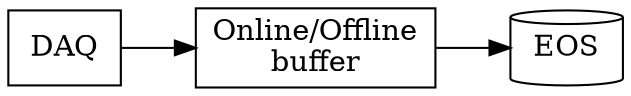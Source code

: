 digraph bp {
	rankdir=LR;
	daq[shape=box,label="DAQ"];
	oob[shape=box,label="Online/Offline\nbuffer"];
	eos[shape=cylinder,label="EOS"];
	daq->oob->eos;
}